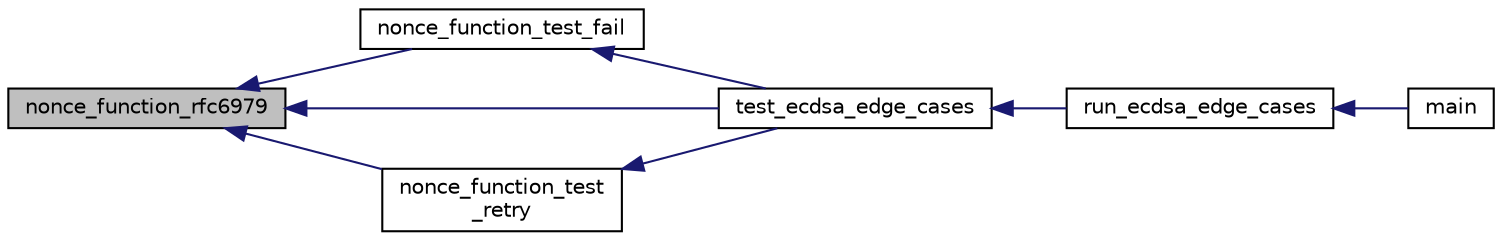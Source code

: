 digraph "nonce_function_rfc6979"
{
  edge [fontname="Helvetica",fontsize="10",labelfontname="Helvetica",labelfontsize="10"];
  node [fontname="Helvetica",fontsize="10",shape=record];
  rankdir="LR";
  Node22 [label="nonce_function_rfc6979",height=0.2,width=0.4,color="black", fillcolor="grey75", style="filled", fontcolor="black"];
  Node22 -> Node23 [dir="back",color="midnightblue",fontsize="10",style="solid",fontname="Helvetica"];
  Node23 [label="nonce_function_test_fail",height=0.2,width=0.4,color="black", fillcolor="white", style="filled",URL="$d5/d7f/tests_8c.html#a2631070201e67210b08603a358e0a622"];
  Node23 -> Node24 [dir="back",color="midnightblue",fontsize="10",style="solid",fontname="Helvetica"];
  Node24 [label="test_ecdsa_edge_cases",height=0.2,width=0.4,color="black", fillcolor="white", style="filled",URL="$d5/d7f/tests_8c.html#abbcb27d1eb13654db9b2e281ffce021e"];
  Node24 -> Node25 [dir="back",color="midnightblue",fontsize="10",style="solid",fontname="Helvetica"];
  Node25 [label="run_ecdsa_edge_cases",height=0.2,width=0.4,color="black", fillcolor="white", style="filled",URL="$d5/d7f/tests_8c.html#ad6c8109b62ea1d0ed1b382678a2a08b1"];
  Node25 -> Node26 [dir="back",color="midnightblue",fontsize="10",style="solid",fontname="Helvetica"];
  Node26 [label="main",height=0.2,width=0.4,color="black", fillcolor="white", style="filled",URL="$d5/d7f/tests_8c.html#a3c04138a5bfe5d72780bb7e82a18e627"];
  Node22 -> Node27 [dir="back",color="midnightblue",fontsize="10",style="solid",fontname="Helvetica"];
  Node27 [label="nonce_function_test\l_retry",height=0.2,width=0.4,color="black", fillcolor="white", style="filled",URL="$d5/d7f/tests_8c.html#a2643b34ae08799d0c3442f610ffe9c53"];
  Node27 -> Node24 [dir="back",color="midnightblue",fontsize="10",style="solid",fontname="Helvetica"];
  Node22 -> Node24 [dir="back",color="midnightblue",fontsize="10",style="solid",fontname="Helvetica"];
}
